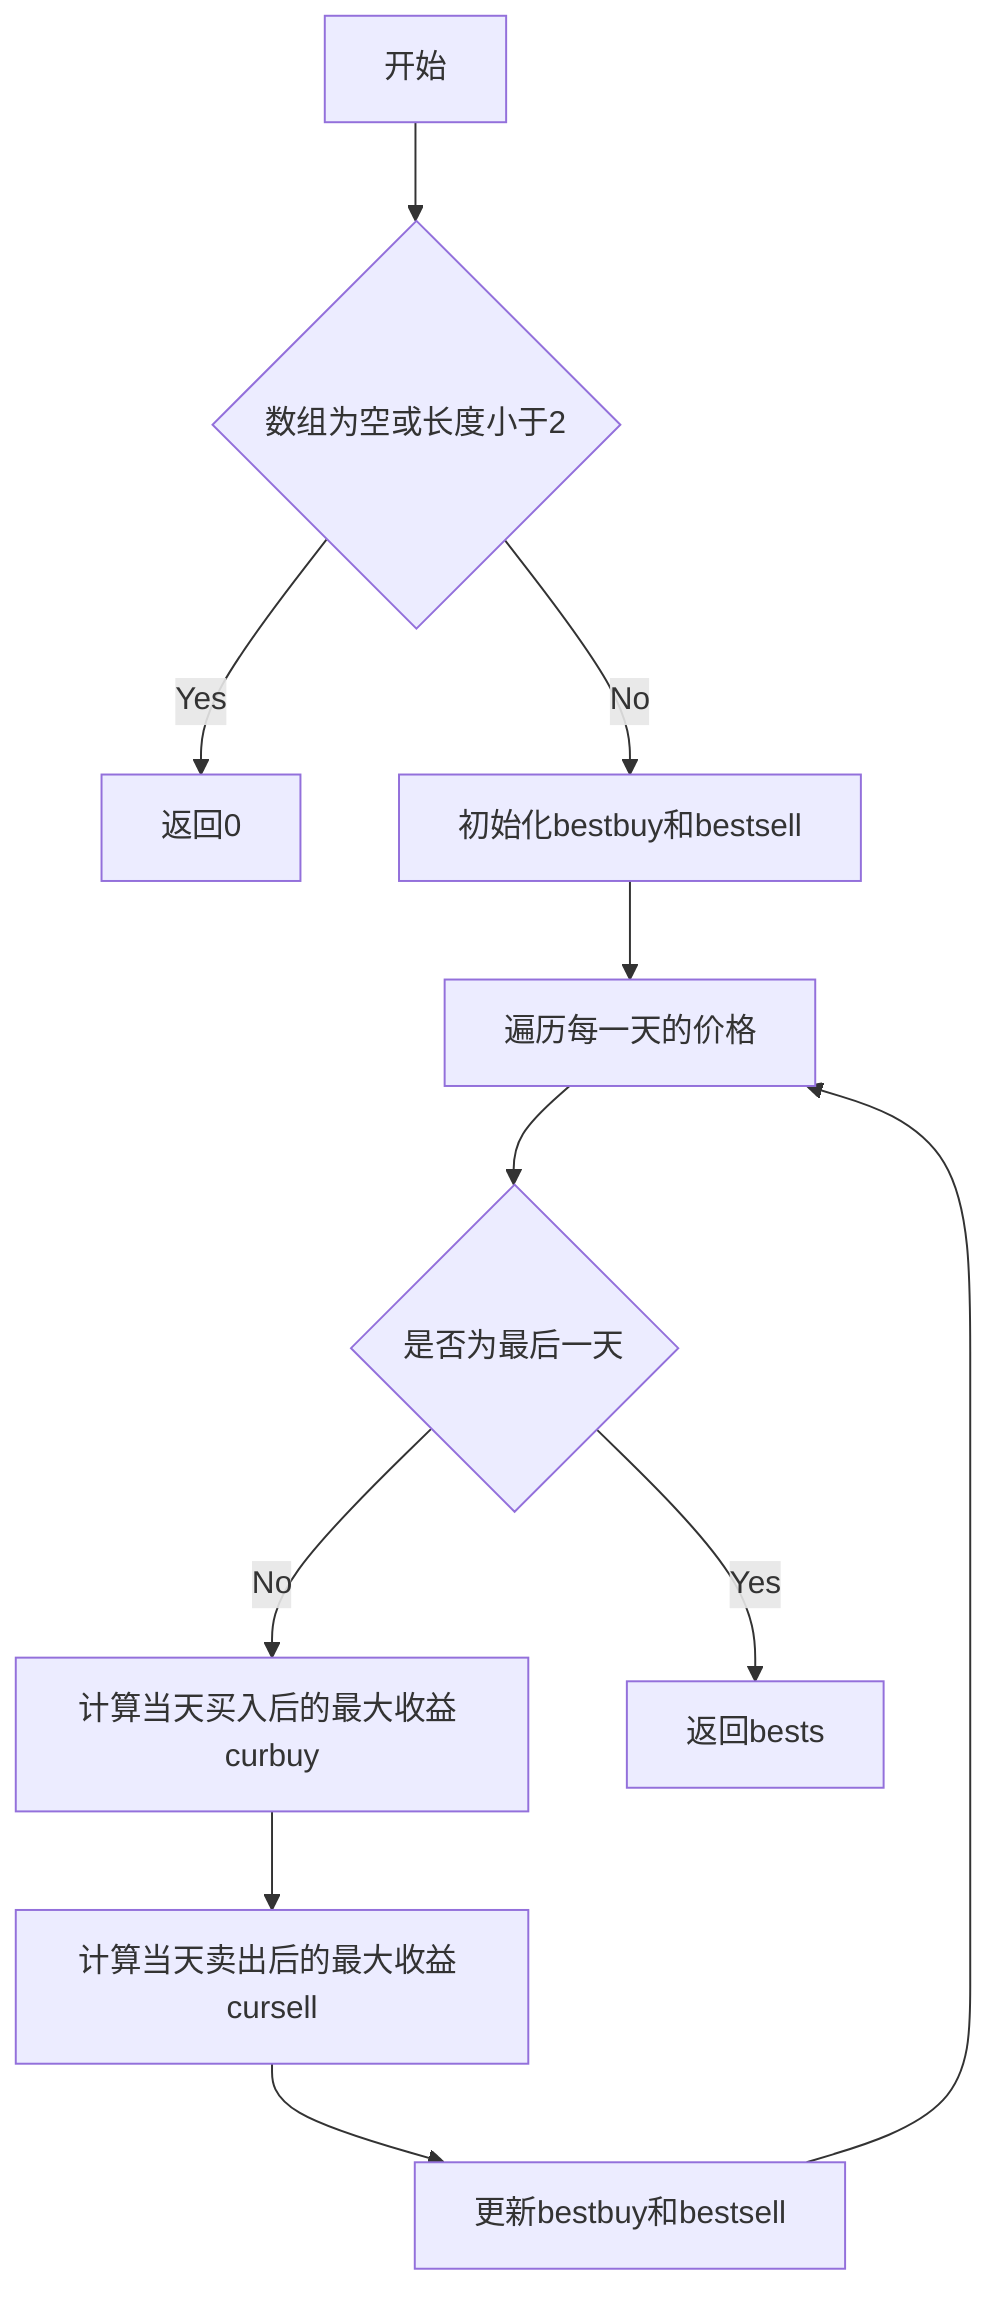 flowchart TD
    A[开始] --> B{数组为空或长度小于2}
    B -->|Yes| C[返回0]
    B -->|No| D[初始化bestbuy和bestsell]
    D --> E[遍历每一天的价格]
    E --> F{是否为最后一天}
    F -->|No| G[计算当天买入后的最大收益 curbuy]
    G --> H[计算当天卖出后的最大收益 cursell]
    H --> I[更新bestbuy和bestsell]
    I --> E
    F -->|Yes| J[返回bests]